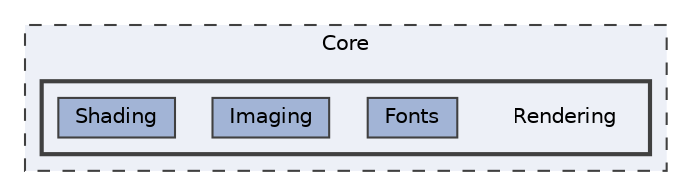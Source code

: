 digraph "Core/Rendering"
{
 // LATEX_PDF_SIZE
  bgcolor="transparent";
  edge [fontname=Helvetica,fontsize=10,labelfontname=Helvetica,labelfontsize=10];
  node [fontname=Helvetica,fontsize=10,shape=box,height=0.2,width=0.4];
  compound=true
  subgraph clusterdir_c6310732a22f63c0c2fc5595561e68f1 {
    graph [ bgcolor="#edf0f7", pencolor="grey25", label="Core", fontname=Helvetica,fontsize=10 style="filled,dashed", URL="dir_c6310732a22f63c0c2fc5595561e68f1.html",tooltip=""]
  subgraph clusterdir_d925652f1b12635875a0c3662804b2d9 {
    graph [ bgcolor="#edf0f7", pencolor="grey25", label="", fontname=Helvetica,fontsize=10 style="filled,bold", URL="dir_d925652f1b12635875a0c3662804b2d9.html",tooltip=""]
    dir_d925652f1b12635875a0c3662804b2d9 [shape=plaintext, label="Rendering"];
  dir_31c20bcd25cee2f558bd135fc57d879c [label="Fonts", fillcolor="#a2b4d6", color="grey25", style="filled", URL="dir_31c20bcd25cee2f558bd135fc57d879c.html",tooltip=""];
  dir_fd70325627af86e13450c08c4341c3ce [label="Imaging", fillcolor="#a2b4d6", color="grey25", style="filled", URL="dir_fd70325627af86e13450c08c4341c3ce.html",tooltip=""];
  dir_6e0f552c0a8299f0caaebbf0c7426b99 [label="Shading", fillcolor="#a2b4d6", color="grey25", style="filled", URL="dir_6e0f552c0a8299f0caaebbf0c7426b99.html",tooltip=""];
  }
  }
}
